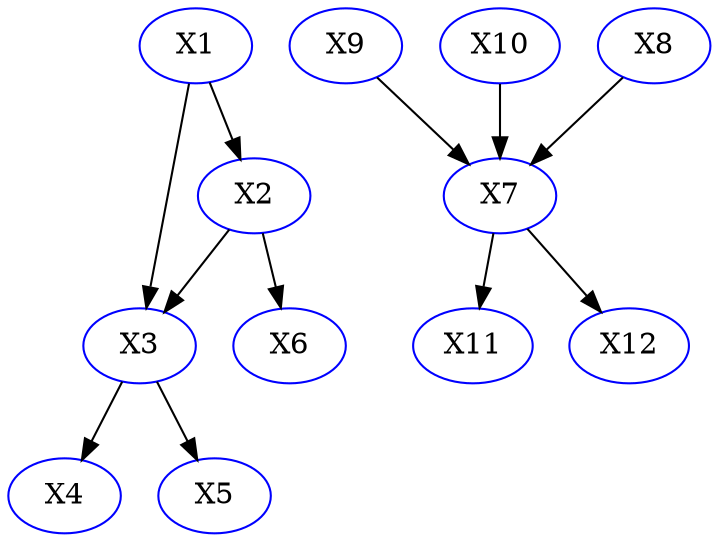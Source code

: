 digraph {
X4 [color = blue]; X9 [color = blue]; X10 [color = blue]; X3 [color = blue]; X1 [color = blue]; X11 [color = blue]; X5 [color = blue]; X6 [color = blue]; X2 [color = blue]; X12 [color = blue]; X8 [color = blue]; X7 [color = blue]; 
subgraph Undirected {
edge [dir=none, color=black]
}

subgraph Directed {
edge [color=black]
X1 -> X3
X3 -> X4
X3 -> X5
X9 -> X7
X8 -> X7
X2 -> X6
X7 -> X11
X7 -> X12
X2 -> X3
X10 -> X7
X1 -> X2
}

}
